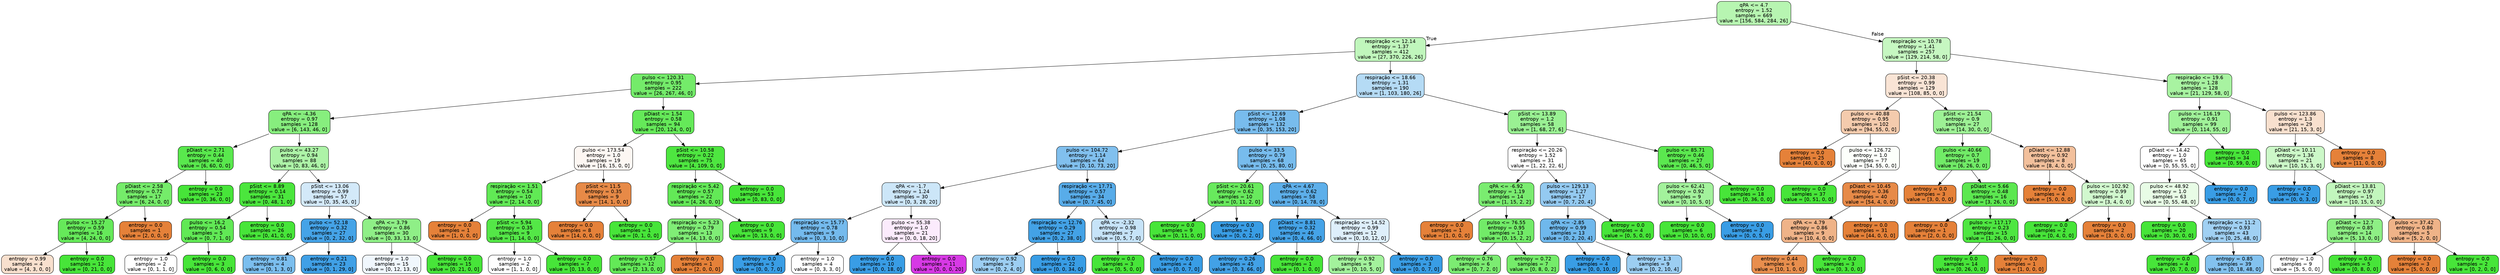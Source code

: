 digraph Tree {
node [shape=box, style="filled, rounded", color="black", fontname="helvetica"] ;
edge [fontname="helvetica"] ;
0 [label="qPA <= 4.7\nentropy = 1.52\nsamples = 669\nvalue = [156, 584, 284, 26]", fillcolor="#b7f5b1"] ;
1 [label="respiração <= 12.14\nentropy = 1.37\nsamples = 412\nvalue = [27, 370, 226, 26]", fillcolor="#c0f6bc"] ;
0 -> 1 [labeldistance=2.5, labelangle=45, headlabel="True"] ;
2 [label="pulso <= 120.31\nentropy = 0.95\nsamples = 222\nvalue = [26, 267, 46, 0]", fillcolor="#74eb6a"] ;
1 -> 2 ;
3 [label="qPA <= -4.36\nentropy = 0.97\nsamples = 128\nvalue = [6, 143, 46, 0]", fillcolor="#87ee7e"] ;
2 -> 3 ;
4 [label="pDiast <= 2.71\nentropy = 0.44\nsamples = 40\nvalue = [6, 60, 0, 0]", fillcolor="#59e84d"] ;
3 -> 4 ;
5 [label="pDiast <= 2.58\nentropy = 0.72\nsamples = 17\nvalue = [6, 24, 0, 0]", fillcolor="#75ec6a"] ;
4 -> 5 ;
6 [label="pulso <= 15.27\nentropy = 0.59\nsamples = 16\nvalue = [4, 24, 0, 0]", fillcolor="#66e95a"] ;
5 -> 6 ;
7 [label="entropy = 0.99\nsamples = 4\nvalue = [4, 3, 0, 0]", fillcolor="#f8e0ce"] ;
6 -> 7 ;
8 [label="entropy = 0.0\nsamples = 12\nvalue = [0, 21, 0, 0]", fillcolor="#47e539"] ;
6 -> 8 ;
9 [label="entropy = 0.0\nsamples = 1\nvalue = [2, 0, 0, 0]", fillcolor="#e58139"] ;
5 -> 9 ;
10 [label="entropy = 0.0\nsamples = 23\nvalue = [0, 36, 0, 0]", fillcolor="#47e539"] ;
4 -> 10 ;
11 [label="pulso <= 43.27\nentropy = 0.94\nsamples = 88\nvalue = [0, 83, 46, 0]", fillcolor="#adf3a7"] ;
3 -> 11 ;
12 [label="pSist <= 8.89\nentropy = 0.14\nsamples = 31\nvalue = [0, 48, 1, 0]", fillcolor="#4be63d"] ;
11 -> 12 ;
13 [label="pulso <= 16.2\nentropy = 0.54\nsamples = 5\nvalue = [0, 7, 1, 0]", fillcolor="#61e955"] ;
12 -> 13 ;
14 [label="entropy = 1.0\nsamples = 2\nvalue = [0, 1, 1, 0]", fillcolor="#ffffff"] ;
13 -> 14 ;
15 [label="entropy = 0.0\nsamples = 3\nvalue = [0, 6, 0, 0]", fillcolor="#47e539"] ;
13 -> 15 ;
16 [label="entropy = 0.0\nsamples = 26\nvalue = [0, 41, 0, 0]", fillcolor="#47e539"] ;
12 -> 16 ;
17 [label="pSist <= 13.06\nentropy = 0.99\nsamples = 57\nvalue = [0, 35, 45, 0]", fillcolor="#d3e9f9"] ;
11 -> 17 ;
18 [label="pulso <= 52.18\nentropy = 0.32\nsamples = 27\nvalue = [0, 2, 32, 0]", fillcolor="#45a3e7"] ;
17 -> 18 ;
19 [label="entropy = 0.81\nsamples = 4\nvalue = [0, 1, 3, 0]", fillcolor="#7bbeee"] ;
18 -> 19 ;
20 [label="entropy = 0.21\nsamples = 23\nvalue = [0, 1, 29, 0]", fillcolor="#40a0e6"] ;
18 -> 20 ;
21 [label="qPA <= 3.79\nentropy = 0.86\nsamples = 30\nvalue = [0, 33, 13, 0]", fillcolor="#8fef87"] ;
17 -> 21 ;
22 [label="entropy = 1.0\nsamples = 15\nvalue = [0, 12, 13, 0]", fillcolor="#f0f7fd"] ;
21 -> 22 ;
23 [label="entropy = 0.0\nsamples = 15\nvalue = [0, 21, 0, 0]", fillcolor="#47e539"] ;
21 -> 23 ;
24 [label="pDiast <= 1.54\nentropy = 0.58\nsamples = 94\nvalue = [20, 124, 0, 0]", fillcolor="#65e959"] ;
2 -> 24 ;
25 [label="pulso <= 173.54\nentropy = 1.0\nsamples = 19\nvalue = [16, 15, 0, 0]", fillcolor="#fdf7f3"] ;
24 -> 25 ;
26 [label="respiração <= 1.51\nentropy = 0.54\nsamples = 10\nvalue = [2, 14, 0, 0]", fillcolor="#61e955"] ;
25 -> 26 ;
27 [label="entropy = 0.0\nsamples = 1\nvalue = [1, 0, 0, 0]", fillcolor="#e58139"] ;
26 -> 27 ;
28 [label="pSist <= 5.94\nentropy = 0.35\nsamples = 9\nvalue = [1, 14, 0, 0]", fillcolor="#54e747"] ;
26 -> 28 ;
29 [label="entropy = 1.0\nsamples = 2\nvalue = [1, 1, 0, 0]", fillcolor="#ffffff"] ;
28 -> 29 ;
30 [label="entropy = 0.0\nsamples = 7\nvalue = [0, 13, 0, 0]", fillcolor="#47e539"] ;
28 -> 30 ;
31 [label="pSist <= 11.5\nentropy = 0.35\nsamples = 9\nvalue = [14, 1, 0, 0]", fillcolor="#e78a47"] ;
25 -> 31 ;
32 [label="entropy = 0.0\nsamples = 8\nvalue = [14, 0, 0, 0]", fillcolor="#e58139"] ;
31 -> 32 ;
33 [label="entropy = 0.0\nsamples = 1\nvalue = [0, 1, 0, 0]", fillcolor="#47e539"] ;
31 -> 33 ;
34 [label="pSist <= 10.58\nentropy = 0.22\nsamples = 75\nvalue = [4, 109, 0, 0]", fillcolor="#4ee640"] ;
24 -> 34 ;
35 [label="respiração <= 5.42\nentropy = 0.57\nsamples = 22\nvalue = [4, 26, 0, 0]", fillcolor="#63e957"] ;
34 -> 35 ;
36 [label="respiração <= 5.23\nentropy = 0.79\nsamples = 13\nvalue = [4, 13, 0, 0]", fillcolor="#80ed76"] ;
35 -> 36 ;
37 [label="entropy = 0.57\nsamples = 12\nvalue = [2, 13, 0, 0]", fillcolor="#63e957"] ;
36 -> 37 ;
38 [label="entropy = 0.0\nsamples = 1\nvalue = [2, 0, 0, 0]", fillcolor="#e58139"] ;
36 -> 38 ;
39 [label="entropy = 0.0\nsamples = 9\nvalue = [0, 13, 0, 0]", fillcolor="#47e539"] ;
35 -> 39 ;
40 [label="entropy = 0.0\nsamples = 53\nvalue = [0, 83, 0, 0]", fillcolor="#47e539"] ;
34 -> 40 ;
41 [label="respiração <= 18.66\nentropy = 1.31\nsamples = 190\nvalue = [1, 103, 180, 26]", fillcolor="#b5dbf5"] ;
1 -> 41 ;
42 [label="pSist <= 12.69\nentropy = 1.08\nsamples = 132\nvalue = [0, 35, 153, 20]", fillcolor="#78bced"] ;
41 -> 42 ;
43 [label="pulso <= 104.72\nentropy = 1.14\nsamples = 64\nvalue = [0, 10, 73, 20]", fillcolor="#81c0ee"] ;
42 -> 43 ;
44 [label="qPA <= -1.7\nentropy = 1.24\nsamples = 30\nvalue = [0, 3, 28, 20]", fillcolor="#cce6f8"] ;
43 -> 44 ;
45 [label="respiração <= 15.77\nentropy = 0.78\nsamples = 9\nvalue = [0, 3, 10, 0]", fillcolor="#74baed"] ;
44 -> 45 ;
46 [label="entropy = 0.0\nsamples = 5\nvalue = [0, 0, 7, 0]", fillcolor="#399de5"] ;
45 -> 46 ;
47 [label="entropy = 1.0\nsamples = 4\nvalue = [0, 3, 3, 0]", fillcolor="#ffffff"] ;
45 -> 47 ;
48 [label="pulso <= 55.38\nentropy = 1.0\nsamples = 21\nvalue = [0, 0, 18, 20]", fillcolor="#fbebfc"] ;
44 -> 48 ;
49 [label="entropy = 0.0\nsamples = 10\nvalue = [0, 0, 18, 0]", fillcolor="#399de5"] ;
48 -> 49 ;
50 [label="entropy = 0.0\nsamples = 11\nvalue = [0, 0, 0, 20]", fillcolor="#d739e5"] ;
48 -> 50 ;
51 [label="respiração <= 17.71\nentropy = 0.57\nsamples = 34\nvalue = [0, 7, 45, 0]", fillcolor="#58ace9"] ;
43 -> 51 ;
52 [label="respiração <= 12.76\nentropy = 0.29\nsamples = 27\nvalue = [0, 2, 38, 0]", fillcolor="#43a2e6"] ;
51 -> 52 ;
53 [label="entropy = 0.92\nsamples = 5\nvalue = [0, 2, 4, 0]", fillcolor="#9ccef2"] ;
52 -> 53 ;
54 [label="entropy = 0.0\nsamples = 22\nvalue = [0, 0, 34, 0]", fillcolor="#399de5"] ;
52 -> 54 ;
55 [label="qPA <= -2.32\nentropy = 0.98\nsamples = 7\nvalue = [0, 5, 7, 0]", fillcolor="#c6e3f8"] ;
51 -> 55 ;
56 [label="entropy = 0.0\nsamples = 3\nvalue = [0, 5, 0, 0]", fillcolor="#47e539"] ;
55 -> 56 ;
57 [label="entropy = 0.0\nsamples = 4\nvalue = [0, 0, 7, 0]", fillcolor="#399de5"] ;
55 -> 57 ;
58 [label="pulso <= 33.5\nentropy = 0.79\nsamples = 68\nvalue = [0, 25, 80, 0]", fillcolor="#77bced"] ;
42 -> 58 ;
59 [label="pSist <= 20.61\nentropy = 0.62\nsamples = 10\nvalue = [0, 11, 2, 0]", fillcolor="#68ea5d"] ;
58 -> 59 ;
60 [label="entropy = 0.0\nsamples = 9\nvalue = [0, 11, 0, 0]", fillcolor="#47e539"] ;
59 -> 60 ;
61 [label="entropy = 0.0\nsamples = 1\nvalue = [0, 0, 2, 0]", fillcolor="#399de5"] ;
59 -> 61 ;
62 [label="qPA <= 4.67\nentropy = 0.62\nsamples = 58\nvalue = [0, 14, 78, 0]", fillcolor="#5dafea"] ;
58 -> 62 ;
63 [label="pDiast <= 8.81\nentropy = 0.32\nsamples = 46\nvalue = [0, 4, 66, 0]", fillcolor="#45a3e7"] ;
62 -> 63 ;
64 [label="entropy = 0.26\nsamples = 45\nvalue = [0, 3, 66, 0]", fillcolor="#42a1e6"] ;
63 -> 64 ;
65 [label="entropy = 0.0\nsamples = 1\nvalue = [0, 1, 0, 0]", fillcolor="#47e539"] ;
63 -> 65 ;
66 [label="respiração <= 14.52\nentropy = 0.99\nsamples = 12\nvalue = [0, 10, 12, 0]", fillcolor="#deeffb"] ;
62 -> 66 ;
67 [label="entropy = 0.92\nsamples = 9\nvalue = [0, 10, 5, 0]", fillcolor="#a3f29c"] ;
66 -> 67 ;
68 [label="entropy = 0.0\nsamples = 3\nvalue = [0, 0, 7, 0]", fillcolor="#399de5"] ;
66 -> 68 ;
69 [label="pSist <= 13.89\nentropy = 1.2\nsamples = 58\nvalue = [1, 68, 27, 6]", fillcolor="#9af193"] ;
41 -> 69 ;
70 [label="respiração <= 20.26\nentropy = 1.52\nsamples = 31\nvalue = [1, 22, 22, 6]", fillcolor="#ffffff"] ;
69 -> 70 ;
71 [label="qPA <= -6.92\nentropy = 1.19\nsamples = 14\nvalue = [1, 15, 2, 2]", fillcolor="#7aec70"] ;
70 -> 71 ;
72 [label="entropy = 0.0\nsamples = 1\nvalue = [1, 0, 0, 0]", fillcolor="#e58139"] ;
71 -> 72 ;
73 [label="pulso <= 76.55\nentropy = 0.95\nsamples = 13\nvalue = [0, 15, 2, 2]", fillcolor="#72eb68"] ;
71 -> 73 ;
74 [label="entropy = 0.76\nsamples = 6\nvalue = [0, 7, 2, 0]", fillcolor="#7cec72"] ;
73 -> 74 ;
75 [label="entropy = 0.72\nsamples = 7\nvalue = [0, 8, 0, 2]", fillcolor="#75ec6a"] ;
73 -> 75 ;
76 [label="pulso <= 129.13\nentropy = 1.27\nsamples = 17\nvalue = [0, 7, 20, 4]", fillcolor="#94caf1"] ;
70 -> 76 ;
77 [label="qPA <= -2.85\nentropy = 0.99\nsamples = 13\nvalue = [0, 2, 20, 4]", fillcolor="#6fb8ec"] ;
76 -> 77 ;
78 [label="entropy = 0.0\nsamples = 4\nvalue = [0, 0, 10, 0]", fillcolor="#399de5"] ;
77 -> 78 ;
79 [label="entropy = 1.3\nsamples = 9\nvalue = [0, 2, 10, 4]", fillcolor="#9ccef2"] ;
77 -> 79 ;
80 [label="entropy = 0.0\nsamples = 4\nvalue = [0, 5, 0, 0]", fillcolor="#47e539"] ;
76 -> 80 ;
81 [label="pulso <= 85.71\nentropy = 0.46\nsamples = 27\nvalue = [0, 46, 5, 0]", fillcolor="#5be84f"] ;
69 -> 81 ;
82 [label="pulso <= 62.41\nentropy = 0.92\nsamples = 9\nvalue = [0, 10, 5, 0]", fillcolor="#a3f29c"] ;
81 -> 82 ;
83 [label="entropy = 0.0\nsamples = 6\nvalue = [0, 10, 0, 0]", fillcolor="#47e539"] ;
82 -> 83 ;
84 [label="entropy = 0.0\nsamples = 3\nvalue = [0, 0, 5, 0]", fillcolor="#399de5"] ;
82 -> 84 ;
85 [label="entropy = 0.0\nsamples = 18\nvalue = [0, 36, 0, 0]", fillcolor="#47e539"] ;
81 -> 85 ;
86 [label="respiração <= 10.78\nentropy = 1.41\nsamples = 257\nvalue = [129, 214, 58, 0]", fillcolor="#c6f7c1"] ;
0 -> 86 [labeldistance=2.5, labelangle=-45, headlabel="False"] ;
87 [label="pSist <= 20.38\nentropy = 0.99\nsamples = 129\nvalue = [108, 85, 0, 0]", fillcolor="#f9e4d5"] ;
86 -> 87 ;
88 [label="pulso <= 40.88\nentropy = 0.95\nsamples = 102\nvalue = [94, 55, 0, 0]", fillcolor="#f4cbad"] ;
87 -> 88 ;
89 [label="entropy = 0.0\nsamples = 25\nvalue = [40, 0, 0, 0]", fillcolor="#e58139"] ;
88 -> 89 ;
90 [label="pulso <= 126.72\nentropy = 1.0\nsamples = 77\nvalue = [54, 55, 0, 0]", fillcolor="#fcfffb"] ;
88 -> 90 ;
91 [label="entropy = 0.0\nsamples = 37\nvalue = [0, 51, 0, 0]", fillcolor="#47e539"] ;
90 -> 91 ;
92 [label="pDiast <= 10.45\nentropy = 0.36\nsamples = 40\nvalue = [54, 4, 0, 0]", fillcolor="#e78a48"] ;
90 -> 92 ;
93 [label="qPA <= 4.79\nentropy = 0.86\nsamples = 9\nvalue = [10, 4, 0, 0]", fillcolor="#efb388"] ;
92 -> 93 ;
94 [label="entropy = 0.44\nsamples = 6\nvalue = [10, 1, 0, 0]", fillcolor="#e88e4d"] ;
93 -> 94 ;
95 [label="entropy = 0.0\nsamples = 3\nvalue = [0, 3, 0, 0]", fillcolor="#47e539"] ;
93 -> 95 ;
96 [label="entropy = 0.0\nsamples = 31\nvalue = [44, 0, 0, 0]", fillcolor="#e58139"] ;
92 -> 96 ;
97 [label="pSist <= 21.54\nentropy = 0.9\nsamples = 27\nvalue = [14, 30, 0, 0]", fillcolor="#9df195"] ;
87 -> 97 ;
98 [label="pulso <= 40.66\nentropy = 0.7\nsamples = 19\nvalue = [6, 26, 0, 0]", fillcolor="#71eb67"] ;
97 -> 98 ;
99 [label="entropy = 0.0\nsamples = 3\nvalue = [3, 0, 0, 0]", fillcolor="#e58139"] ;
98 -> 99 ;
100 [label="pDiast <= 5.66\nentropy = 0.48\nsamples = 16\nvalue = [3, 26, 0, 0]", fillcolor="#5ce850"] ;
98 -> 100 ;
101 [label="entropy = 0.0\nsamples = 1\nvalue = [2, 0, 0, 0]", fillcolor="#e58139"] ;
100 -> 101 ;
102 [label="pulso <= 117.17\nentropy = 0.23\nsamples = 15\nvalue = [1, 26, 0, 0]", fillcolor="#4ee641"] ;
100 -> 102 ;
103 [label="entropy = 0.0\nsamples = 14\nvalue = [0, 26, 0, 0]", fillcolor="#47e539"] ;
102 -> 103 ;
104 [label="entropy = 0.0\nsamples = 1\nvalue = [1, 0, 0, 0]", fillcolor="#e58139"] ;
102 -> 104 ;
105 [label="pDiast <= 12.88\nentropy = 0.92\nsamples = 8\nvalue = [8, 4, 0, 0]", fillcolor="#f2c09c"] ;
97 -> 105 ;
106 [label="entropy = 0.0\nsamples = 4\nvalue = [5, 0, 0, 0]", fillcolor="#e58139"] ;
105 -> 106 ;
107 [label="pulso <= 102.92\nentropy = 0.99\nsamples = 4\nvalue = [3, 4, 0, 0]", fillcolor="#d1f8ce"] ;
105 -> 107 ;
108 [label="entropy = 0.0\nsamples = 2\nvalue = [0, 4, 0, 0]", fillcolor="#47e539"] ;
107 -> 108 ;
109 [label="entropy = 0.0\nsamples = 2\nvalue = [3, 0, 0, 0]", fillcolor="#e58139"] ;
107 -> 109 ;
110 [label="respiração <= 19.6\nentropy = 1.28\nsamples = 128\nvalue = [21, 129, 58, 0]", fillcolor="#a8f3a1"] ;
86 -> 110 ;
111 [label="pulso <= 116.19\nentropy = 0.91\nsamples = 99\nvalue = [0, 114, 55, 0]", fillcolor="#a0f299"] ;
110 -> 111 ;
112 [label="pDiast <= 14.42\nentropy = 1.0\nsamples = 65\nvalue = [0, 55, 55, 0]", fillcolor="#ffffff"] ;
111 -> 112 ;
113 [label="pulso <= 48.92\nentropy = 1.0\nsamples = 63\nvalue = [0, 55, 48, 0]", fillcolor="#e8fce6"] ;
112 -> 113 ;
114 [label="entropy = 0.0\nsamples = 20\nvalue = [0, 30, 0, 0]", fillcolor="#47e539"] ;
113 -> 114 ;
115 [label="respiração <= 11.2\nentropy = 0.93\nsamples = 43\nvalue = [0, 25, 48, 0]", fillcolor="#a0d0f3"] ;
113 -> 115 ;
116 [label="entropy = 0.0\nsamples = 4\nvalue = [0, 7, 0, 0]", fillcolor="#47e539"] ;
115 -> 116 ;
117 [label="entropy = 0.85\nsamples = 39\nvalue = [0, 18, 48, 0]", fillcolor="#83c2ef"] ;
115 -> 117 ;
118 [label="entropy = 0.0\nsamples = 2\nvalue = [0, 0, 7, 0]", fillcolor="#399de5"] ;
112 -> 118 ;
119 [label="entropy = 0.0\nsamples = 34\nvalue = [0, 59, 0, 0]", fillcolor="#47e539"] ;
111 -> 119 ;
120 [label="pulso <= 123.86\nentropy = 1.3\nsamples = 29\nvalue = [21, 15, 3, 0]", fillcolor="#f8e0ce"] ;
110 -> 120 ;
121 [label="pDiast <= 10.11\nentropy = 1.36\nsamples = 21\nvalue = [10, 15, 3, 0]", fillcolor="#ccf8c8"] ;
120 -> 121 ;
122 [label="entropy = 0.0\nsamples = 2\nvalue = [0, 0, 3, 0]", fillcolor="#399de5"] ;
121 -> 122 ;
123 [label="pDiast <= 13.81\nentropy = 0.97\nsamples = 19\nvalue = [10, 15, 0, 0]", fillcolor="#c2f6bd"] ;
121 -> 123 ;
124 [label="pDiast <= 12.7\nentropy = 0.85\nsamples = 14\nvalue = [5, 13, 0, 0]", fillcolor="#8eef85"] ;
123 -> 124 ;
125 [label="entropy = 1.0\nsamples = 9\nvalue = [5, 5, 0, 0]", fillcolor="#ffffff"] ;
124 -> 125 ;
126 [label="entropy = 0.0\nsamples = 5\nvalue = [0, 8, 0, 0]", fillcolor="#47e539"] ;
124 -> 126 ;
127 [label="pulso <= 37.42\nentropy = 0.86\nsamples = 5\nvalue = [5, 2, 0, 0]", fillcolor="#efb388"] ;
123 -> 127 ;
128 [label="entropy = 0.0\nsamples = 3\nvalue = [5, 0, 0, 0]", fillcolor="#e58139"] ;
127 -> 128 ;
129 [label="entropy = 0.0\nsamples = 2\nvalue = [0, 2, 0, 0]", fillcolor="#47e539"] ;
127 -> 129 ;
130 [label="entropy = 0.0\nsamples = 8\nvalue = [11, 0, 0, 0]", fillcolor="#e58139"] ;
120 -> 130 ;
}